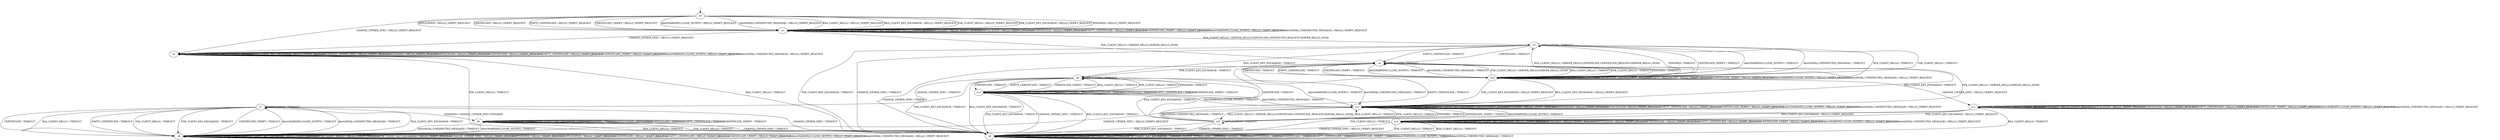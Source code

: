 digraph h4 {
s0 [label="s0"];
s1 [label="s1"];
s2 [label="s2"];
s3 [label="s3"];
s4 [label="s4"];
s5 [label="s5"];
s6 [label="s6"];
s10 [label="s10"];
s12 [label="s12"];
s7 [label="s7"];
s11 [label="s11"];
s13 [label="s13"];
s15 [label="s15"];
s8 [label="s8"];
s9 [label="s9"];
s14 [label="s14"];
s0 -> s1 [label="RSA_CLIENT_HELLO / HELLO_VERIFY_REQUEST"];
s0 -> s1 [label="RSA_CLIENT_KEY_EXCHANGE / HELLO_VERIFY_REQUEST"];
s0 -> s1 [label="PSK_CLIENT_HELLO / HELLO_VERIFY_REQUEST"];
s0 -> s1 [label="PSK_CLIENT_KEY_EXCHANGE / HELLO_VERIFY_REQUEST"];
s0 -> s2 [label="CHANGE_CIPHER_SPEC / HELLO_VERIFY_REQUEST"];
s0 -> s1 [label="FINISHED / HELLO_VERIFY_REQUEST"];
s0 -> s1 [label="APPLICATION / HELLO_VERIFY_REQUEST"];
s0 -> s1 [label="CERTIFICATE / HELLO_VERIFY_REQUEST"];
s0 -> s1 [label="EMPTY_CERTIFICATE / HELLO_VERIFY_REQUEST"];
s0 -> s1 [label="CERTIFICATE_VERIFY / HELLO_VERIFY_REQUEST"];
s0 -> s1 [label="Alert(WARNING,CLOSE_NOTIFY) / HELLO_VERIFY_REQUEST"];
s0 -> s1 [label="Alert(FATAL,UNEXPECTED_MESSAGE) / HELLO_VERIFY_REQUEST"];
s1 -> s3 [label="RSA_CLIENT_HELLO / SERVER_HELLO,CERTIFICATE,CERTIFICATE_REQUEST,SERVER_HELLO_DONE"];
s1 -> s1 [label="RSA_CLIENT_KEY_EXCHANGE / HELLO_VERIFY_REQUEST"];
s1 -> s4 [label="PSK_CLIENT_HELLO / SERVER_HELLO,SERVER_HELLO_DONE"];
s1 -> s1 [label="PSK_CLIENT_KEY_EXCHANGE / HELLO_VERIFY_REQUEST"];
s1 -> s2 [label="CHANGE_CIPHER_SPEC / HELLO_VERIFY_REQUEST"];
s1 -> s1 [label="FINISHED / HELLO_VERIFY_REQUEST"];
s1 -> s1 [label="APPLICATION / HELLO_VERIFY_REQUEST"];
s1 -> s1 [label="CERTIFICATE / HELLO_VERIFY_REQUEST"];
s1 -> s1 [label="EMPTY_CERTIFICATE / HELLO_VERIFY_REQUEST"];
s1 -> s1 [label="CERTIFICATE_VERIFY / HELLO_VERIFY_REQUEST"];
s1 -> s1 [label="Alert(WARNING,CLOSE_NOTIFY) / HELLO_VERIFY_REQUEST"];
s1 -> s1 [label="Alert(FATAL,UNEXPECTED_MESSAGE) / HELLO_VERIFY_REQUEST"];
s2 -> s5 [label="RSA_CLIENT_HELLO / TIMEOUT"];
s2 -> s2 [label="RSA_CLIENT_KEY_EXCHANGE / HELLO_VERIFY_REQUEST"];
s2 -> s5 [label="PSK_CLIENT_HELLO / TIMEOUT"];
s2 -> s2 [label="PSK_CLIENT_KEY_EXCHANGE / HELLO_VERIFY_REQUEST"];
s2 -> s2 [label="CHANGE_CIPHER_SPEC / HELLO_VERIFY_REQUEST"];
s2 -> s2 [label="FINISHED / HELLO_VERIFY_REQUEST"];
s2 -> s2 [label="APPLICATION / HELLO_VERIFY_REQUEST"];
s2 -> s2 [label="CERTIFICATE / HELLO_VERIFY_REQUEST"];
s2 -> s2 [label="EMPTY_CERTIFICATE / HELLO_VERIFY_REQUEST"];
s2 -> s2 [label="CERTIFICATE_VERIFY / HELLO_VERIFY_REQUEST"];
s2 -> s2 [label="Alert(WARNING,CLOSE_NOTIFY) / HELLO_VERIFY_REQUEST"];
s2 -> s2 [label="Alert(FATAL,UNEXPECTED_MESSAGE) / HELLO_VERIFY_REQUEST"];
s3 -> s10 [label="RSA_CLIENT_HELLO / TIMEOUT"];
s3 -> s6 [label="RSA_CLIENT_KEY_EXCHANGE / TIMEOUT"];
s3 -> s10 [label="PSK_CLIENT_HELLO / TIMEOUT"];
s3 -> s5 [label="PSK_CLIENT_KEY_EXCHANGE / TIMEOUT"];
s3 -> s5 [label="CHANGE_CIPHER_SPEC / TIMEOUT"];
s3 -> s10 [label="FINISHED / TIMEOUT"];
s3 -> s3 [label="APPLICATION / TIMEOUT"];
s3 -> s4 [label="CERTIFICATE / TIMEOUT"];
s3 -> s4 [label="EMPTY_CERTIFICATE / TIMEOUT"];
s3 -> s10 [label="CERTIFICATE_VERIFY / TIMEOUT"];
s3 -> s10 [label="Alert(WARNING,CLOSE_NOTIFY) / TIMEOUT"];
s3 -> s10 [label="Alert(FATAL,UNEXPECTED_MESSAGE) / TIMEOUT"];
s4 -> s10 [label="RSA_CLIENT_HELLO / TIMEOUT"];
s4 -> s12 [label="RSA_CLIENT_KEY_EXCHANGE / TIMEOUT"];
s4 -> s10 [label="PSK_CLIENT_HELLO / TIMEOUT"];
s4 -> s6 [label="PSK_CLIENT_KEY_EXCHANGE / TIMEOUT"];
s4 -> s5 [label="CHANGE_CIPHER_SPEC / TIMEOUT"];
s4 -> s10 [label="FINISHED / TIMEOUT"];
s4 -> s4 [label="APPLICATION / TIMEOUT"];
s4 -> s10 [label="CERTIFICATE / TIMEOUT"];
s4 -> s10 [label="EMPTY_CERTIFICATE / TIMEOUT"];
s4 -> s10 [label="CERTIFICATE_VERIFY / TIMEOUT"];
s4 -> s10 [label="Alert(WARNING,CLOSE_NOTIFY) / TIMEOUT"];
s4 -> s10 [label="Alert(FATAL,UNEXPECTED_MESSAGE) / TIMEOUT"];
s5 -> s5 [label="RSA_CLIENT_HELLO / TIMEOUT"];
s5 -> s5 [label="RSA_CLIENT_KEY_EXCHANGE / TIMEOUT"];
s5 -> s5 [label="PSK_CLIENT_HELLO / TIMEOUT"];
s5 -> s5 [label="PSK_CLIENT_KEY_EXCHANGE / TIMEOUT"];
s5 -> s5 [label="CHANGE_CIPHER_SPEC / TIMEOUT"];
s5 -> s5 [label="FINISHED / TIMEOUT"];
s5 -> s5 [label="APPLICATION / TIMEOUT"];
s5 -> s5 [label="CERTIFICATE / TIMEOUT"];
s5 -> s5 [label="EMPTY_CERTIFICATE / TIMEOUT"];
s5 -> s5 [label="CERTIFICATE_VERIFY / TIMEOUT"];
s5 -> s5 [label="Alert(WARNING,CLOSE_NOTIFY) / TIMEOUT"];
s5 -> s5 [label="Alert(FATAL,UNEXPECTED_MESSAGE) / TIMEOUT"];
s6 -> s13 [label="RSA_CLIENT_HELLO / TIMEOUT"];
s6 -> s5 [label="RSA_CLIENT_KEY_EXCHANGE / TIMEOUT"];
s6 -> s13 [label="PSK_CLIENT_HELLO / TIMEOUT"];
s6 -> s5 [label="PSK_CLIENT_KEY_EXCHANGE / TIMEOUT"];
s6 -> s7 [label="CHANGE_CIPHER_SPEC / TIMEOUT"];
s6 -> s13 [label="FINISHED / TIMEOUT"];
s6 -> s6 [label="APPLICATION / TIMEOUT"];
s6 -> s13 [label="CERTIFICATE / TIMEOUT"];
s6 -> s13 [label="EMPTY_CERTIFICATE / TIMEOUT"];
s6 -> s13 [label="CERTIFICATE_VERIFY / TIMEOUT"];
s6 -> s12 [label="Alert(WARNING,CLOSE_NOTIFY) / TIMEOUT"];
s6 -> s12 [label="Alert(FATAL,UNEXPECTED_MESSAGE) / TIMEOUT"];
s10 -> s3 [label="RSA_CLIENT_HELLO / SERVER_HELLO,CERTIFICATE,CERTIFICATE_REQUEST,SERVER_HELLO_DONE"];
s10 -> s12 [label="RSA_CLIENT_KEY_EXCHANGE / HELLO_VERIFY_REQUEST"];
s10 -> s4 [label="PSK_CLIENT_HELLO / SERVER_HELLO,SERVER_HELLO_DONE"];
s10 -> s12 [label="PSK_CLIENT_KEY_EXCHANGE / HELLO_VERIFY_REQUEST"];
s10 -> s11 [label="CHANGE_CIPHER_SPEC / HELLO_VERIFY_REQUEST"];
s10 -> s10 [label="FINISHED / HELLO_VERIFY_REQUEST"];
s10 -> s10 [label="APPLICATION / HELLO_VERIFY_REQUEST"];
s10 -> s10 [label="CERTIFICATE / HELLO_VERIFY_REQUEST"];
s10 -> s10 [label="EMPTY_CERTIFICATE / HELLO_VERIFY_REQUEST"];
s10 -> s10 [label="CERTIFICATE_VERIFY / HELLO_VERIFY_REQUEST"];
s10 -> s10 [label="Alert(WARNING,CLOSE_NOTIFY) / HELLO_VERIFY_REQUEST"];
s10 -> s10 [label="Alert(FATAL,UNEXPECTED_MESSAGE) / HELLO_VERIFY_REQUEST"];
s12 -> s15 [label="RSA_CLIENT_HELLO / SERVER_HELLO,CERTIFICATE,CERTIFICATE_REQUEST,SERVER_HELLO_DONE"];
s12 -> s12 [label="RSA_CLIENT_KEY_EXCHANGE / HELLO_VERIFY_REQUEST"];
s12 -> s4 [label="PSK_CLIENT_HELLO / SERVER_HELLO,SERVER_HELLO_DONE"];
s12 -> s12 [label="PSK_CLIENT_KEY_EXCHANGE / HELLO_VERIFY_REQUEST"];
s12 -> s8 [label="CHANGE_CIPHER_SPEC / HELLO_VERIFY_REQUEST"];
s12 -> s12 [label="FINISHED / HELLO_VERIFY_REQUEST"];
s12 -> s12 [label="APPLICATION / HELLO_VERIFY_REQUEST"];
s12 -> s12 [label="CERTIFICATE / HELLO_VERIFY_REQUEST"];
s12 -> s12 [label="EMPTY_CERTIFICATE / HELLO_VERIFY_REQUEST"];
s12 -> s12 [label="CERTIFICATE_VERIFY / HELLO_VERIFY_REQUEST"];
s12 -> s12 [label="Alert(WARNING,CLOSE_NOTIFY) / HELLO_VERIFY_REQUEST"];
s12 -> s12 [label="Alert(FATAL,UNEXPECTED_MESSAGE) / HELLO_VERIFY_REQUEST"];
s7 -> s8 [label="RSA_CLIENT_HELLO / TIMEOUT"];
s7 -> s8 [label="RSA_CLIENT_KEY_EXCHANGE / TIMEOUT"];
s7 -> s8 [label="PSK_CLIENT_HELLO / TIMEOUT"];
s7 -> s8 [label="PSK_CLIENT_KEY_EXCHANGE / TIMEOUT"];
s7 -> s5 [label="CHANGE_CIPHER_SPEC / TIMEOUT"];
s7 -> s9 [label="FINISHED / CHANGE_CIPHER_SPEC,FINISHED"];
s7 -> s7 [label="APPLICATION / TIMEOUT"];
s7 -> s8 [label="CERTIFICATE / TIMEOUT"];
s7 -> s8 [label="EMPTY_CERTIFICATE / TIMEOUT"];
s7 -> s8 [label="CERTIFICATE_VERIFY / TIMEOUT"];
s7 -> s8 [label="Alert(WARNING,CLOSE_NOTIFY) / TIMEOUT"];
s7 -> s8 [label="Alert(FATAL,UNEXPECTED_MESSAGE) / TIMEOUT"];
s11 -> s5 [label="RSA_CLIENT_HELLO / TIMEOUT"];
s11 -> s14 [label="RSA_CLIENT_KEY_EXCHANGE / HELLO_VERIFY_REQUEST"];
s11 -> s5 [label="PSK_CLIENT_HELLO / TIMEOUT"];
s11 -> s14 [label="PSK_CLIENT_KEY_EXCHANGE / HELLO_VERIFY_REQUEST"];
s11 -> s11 [label="CHANGE_CIPHER_SPEC / HELLO_VERIFY_REQUEST"];
s11 -> s11 [label="FINISHED / HELLO_VERIFY_REQUEST"];
s11 -> s11 [label="APPLICATION / HELLO_VERIFY_REQUEST"];
s11 -> s11 [label="CERTIFICATE / HELLO_VERIFY_REQUEST"];
s11 -> s11 [label="EMPTY_CERTIFICATE / HELLO_VERIFY_REQUEST"];
s11 -> s11 [label="CERTIFICATE_VERIFY / HELLO_VERIFY_REQUEST"];
s11 -> s11 [label="Alert(WARNING,CLOSE_NOTIFY) / HELLO_VERIFY_REQUEST"];
s11 -> s11 [label="Alert(FATAL,UNEXPECTED_MESSAGE) / HELLO_VERIFY_REQUEST"];
s13 -> s13 [label="RSA_CLIENT_HELLO / TIMEOUT"];
s13 -> s5 [label="RSA_CLIENT_KEY_EXCHANGE / TIMEOUT"];
s13 -> s13 [label="PSK_CLIENT_HELLO / TIMEOUT"];
s13 -> s5 [label="PSK_CLIENT_KEY_EXCHANGE / TIMEOUT"];
s13 -> s5 [label="CHANGE_CIPHER_SPEC / TIMEOUT"];
s13 -> s13 [label="FINISHED / TIMEOUT"];
s13 -> s13 [label="APPLICATION / TIMEOUT"];
s13 -> s13 [label="CERTIFICATE / TIMEOUT"];
s13 -> s13 [label="EMPTY_CERTIFICATE / TIMEOUT"];
s13 -> s13 [label="CERTIFICATE_VERIFY / TIMEOUT"];
s13 -> s12 [label="Alert(WARNING,CLOSE_NOTIFY) / TIMEOUT"];
s13 -> s12 [label="Alert(FATAL,UNEXPECTED_MESSAGE) / TIMEOUT"];
s15 -> s12 [label="RSA_CLIENT_HELLO / TIMEOUT"];
s15 -> s6 [label="RSA_CLIENT_KEY_EXCHANGE / TIMEOUT"];
s15 -> s12 [label="PSK_CLIENT_HELLO / TIMEOUT"];
s15 -> s5 [label="PSK_CLIENT_KEY_EXCHANGE / TIMEOUT"];
s15 -> s5 [label="CHANGE_CIPHER_SPEC / TIMEOUT"];
s15 -> s12 [label="FINISHED / TIMEOUT"];
s15 -> s15 [label="APPLICATION / TIMEOUT"];
s15 -> s4 [label="CERTIFICATE / TIMEOUT"];
s15 -> s4 [label="EMPTY_CERTIFICATE / TIMEOUT"];
s15 -> s12 [label="CERTIFICATE_VERIFY / TIMEOUT"];
s15 -> s12 [label="Alert(WARNING,CLOSE_NOTIFY) / TIMEOUT"];
s15 -> s12 [label="Alert(FATAL,UNEXPECTED_MESSAGE) / TIMEOUT"];
s8 -> s8 [label="RSA_CLIENT_HELLO / HELLO_VERIFY_REQUEST"];
s8 -> s8 [label="RSA_CLIENT_KEY_EXCHANGE / HELLO_VERIFY_REQUEST"];
s8 -> s8 [label="PSK_CLIENT_HELLO / HELLO_VERIFY_REQUEST"];
s8 -> s8 [label="PSK_CLIENT_KEY_EXCHANGE / HELLO_VERIFY_REQUEST"];
s8 -> s8 [label="CHANGE_CIPHER_SPEC / HELLO_VERIFY_REQUEST"];
s8 -> s8 [label="FINISHED / HELLO_VERIFY_REQUEST"];
s8 -> s8 [label="APPLICATION / HELLO_VERIFY_REQUEST"];
s8 -> s8 [label="CERTIFICATE / HELLO_VERIFY_REQUEST"];
s8 -> s8 [label="EMPTY_CERTIFICATE / HELLO_VERIFY_REQUEST"];
s8 -> s8 [label="CERTIFICATE_VERIFY / HELLO_VERIFY_REQUEST"];
s8 -> s8 [label="Alert(WARNING,CLOSE_NOTIFY) / HELLO_VERIFY_REQUEST"];
s8 -> s8 [label="Alert(FATAL,UNEXPECTED_MESSAGE) / HELLO_VERIFY_REQUEST"];
s9 -> s5 [label="RSA_CLIENT_HELLO / TIMEOUT"];
s9 -> s9 [label="RSA_CLIENT_KEY_EXCHANGE / TIMEOUT"];
s9 -> s5 [label="PSK_CLIENT_HELLO / TIMEOUT"];
s9 -> s9 [label="PSK_CLIENT_KEY_EXCHANGE / TIMEOUT"];
s9 -> s5 [label="CHANGE_CIPHER_SPEC / TIMEOUT"];
s9 -> s9 [label="FINISHED / TIMEOUT"];
s9 -> s9 [label="APPLICATION / APPLICATION"];
s9 -> s9 [label="CERTIFICATE / TIMEOUT"];
s9 -> s9 [label="EMPTY_CERTIFICATE / TIMEOUT"];
s9 -> s9 [label="CERTIFICATE_VERIFY / TIMEOUT"];
s9 -> s8 [label="Alert(WARNING,CLOSE_NOTIFY) / TIMEOUT"];
s9 -> s8 [label="Alert(FATAL,UNEXPECTED_MESSAGE) / TIMEOUT"];
s14 -> s5 [label="RSA_CLIENT_HELLO / TIMEOUT"];
s14 -> s14 [label="RSA_CLIENT_KEY_EXCHANGE / HELLO_VERIFY_REQUEST"];
s14 -> s5 [label="PSK_CLIENT_HELLO / TIMEOUT"];
s14 -> s14 [label="PSK_CLIENT_KEY_EXCHANGE / HELLO_VERIFY_REQUEST"];
s14 -> s8 [label="CHANGE_CIPHER_SPEC / HELLO_VERIFY_REQUEST"];
s14 -> s14 [label="FINISHED / HELLO_VERIFY_REQUEST"];
s14 -> s14 [label="APPLICATION / HELLO_VERIFY_REQUEST"];
s14 -> s14 [label="CERTIFICATE / HELLO_VERIFY_REQUEST"];
s14 -> s14 [label="EMPTY_CERTIFICATE / HELLO_VERIFY_REQUEST"];
s14 -> s14 [label="CERTIFICATE_VERIFY / HELLO_VERIFY_REQUEST"];
s14 -> s14 [label="Alert(WARNING,CLOSE_NOTIFY) / HELLO_VERIFY_REQUEST"];
s14 -> s14 [label="Alert(FATAL,UNEXPECTED_MESSAGE) / HELLO_VERIFY_REQUEST"];
__start0 [shape=none, label=""];
__start0 -> s0 [label=""];
}
